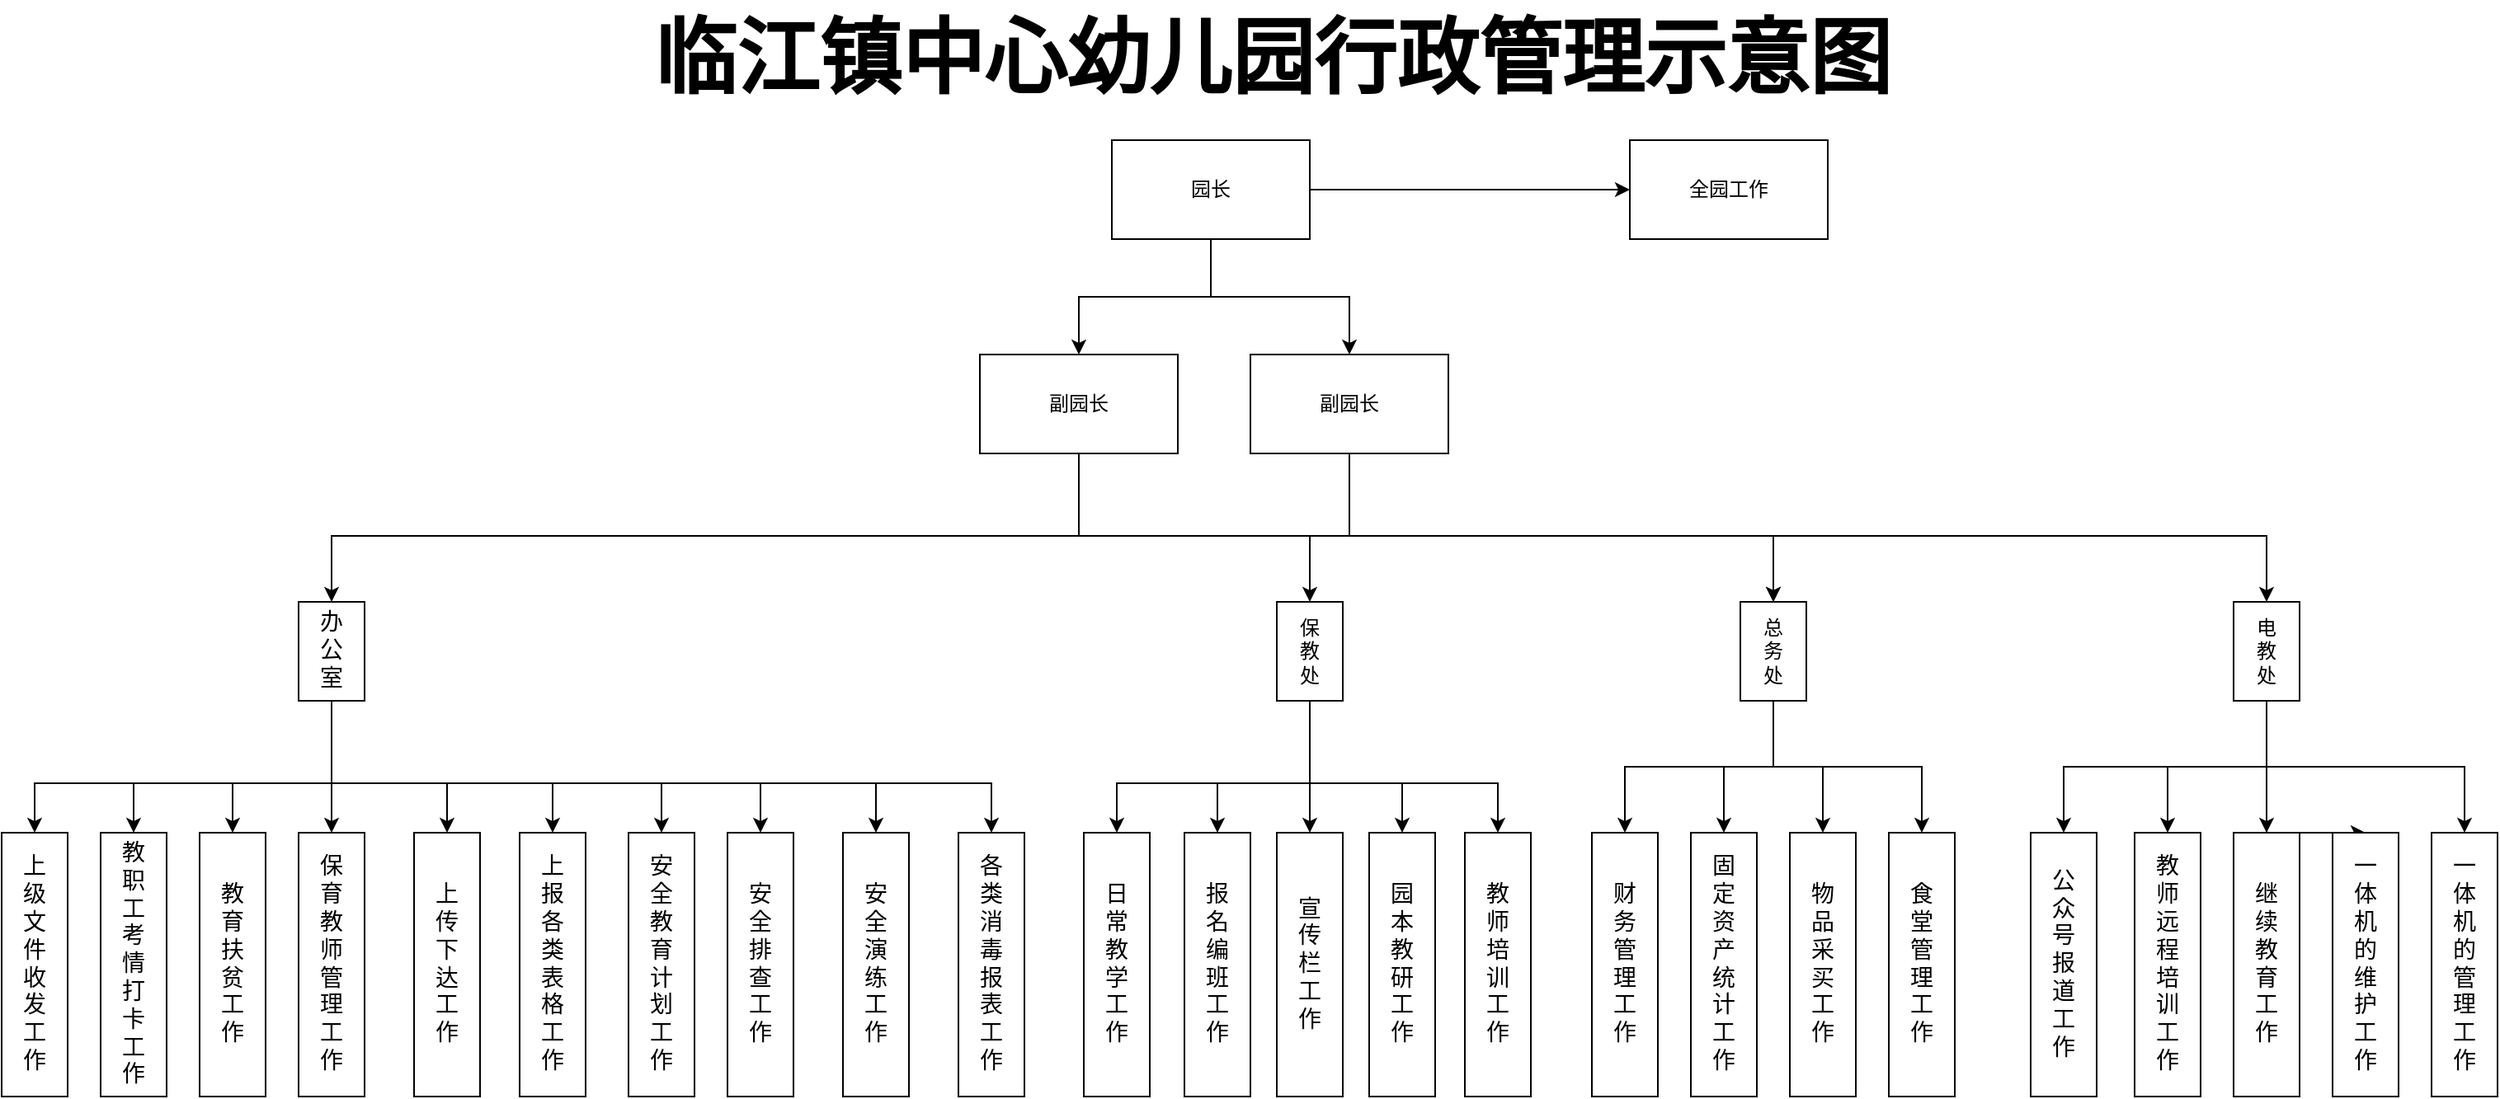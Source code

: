 <mxfile version="14.8.0" type="github">
  <diagram id="EPdFTwsxXow6yKQpClQg" name="Page-1">
    <mxGraphModel dx="1578" dy="735" grid="1" gridSize="10" guides="1" tooltips="1" connect="1" arrows="1" fold="1" page="1" pageScale="1" pageWidth="827" pageHeight="1169" math="0" shadow="0">
      <root>
        <mxCell id="0" />
        <mxCell id="1" parent="0" />
        <mxCell id="B3mxXPaatogXchF34-ks-50" style="edgeStyle=orthogonalEdgeStyle;rounded=0;orthogonalLoop=1;jettySize=auto;html=1;entryX=0.5;entryY=0;entryDx=0;entryDy=0;fontFamily=Verdana;fontSize=14;" parent="1" target="B3mxXPaatogXchF34-ks-20" edge="1">
          <mxGeometry relative="1" as="geometry">
            <mxPoint x="270" y="525" as="sourcePoint" />
            <Array as="points">
              <mxPoint x="270" y="535" />
              <mxPoint x="90" y="535" />
            </Array>
          </mxGeometry>
        </mxCell>
        <mxCell id="B3mxXPaatogXchF34-ks-51" style="edgeStyle=orthogonalEdgeStyle;rounded=0;orthogonalLoop=1;jettySize=auto;html=1;entryX=0.5;entryY=0;entryDx=0;entryDy=0;fontFamily=Verdana;fontSize=14;exitX=0.5;exitY=1;exitDx=0;exitDy=0;" parent="1" source="B3mxXPaatogXchF34-ks-17" target="B3mxXPaatogXchF34-ks-21" edge="1">
          <mxGeometry relative="1" as="geometry">
            <mxPoint x="270" y="525" as="sourcePoint" />
            <Array as="points">
              <mxPoint x="270" y="535" />
              <mxPoint x="150" y="535" />
            </Array>
          </mxGeometry>
        </mxCell>
        <mxCell id="B3mxXPaatogXchF34-ks-52" style="edgeStyle=orthogonalEdgeStyle;rounded=0;orthogonalLoop=1;jettySize=auto;html=1;entryX=0.5;entryY=0;entryDx=0;entryDy=0;fontFamily=Verdana;fontSize=14;exitX=0.5;exitY=1;exitDx=0;exitDy=0;" parent="1" source="B3mxXPaatogXchF34-ks-17" target="B3mxXPaatogXchF34-ks-22" edge="1">
          <mxGeometry relative="1" as="geometry">
            <mxPoint x="270" y="525" as="sourcePoint" />
            <Array as="points">
              <mxPoint x="270" y="535" />
              <mxPoint x="210" y="535" />
            </Array>
          </mxGeometry>
        </mxCell>
        <mxCell id="B3mxXPaatogXchF34-ks-53" style="edgeStyle=orthogonalEdgeStyle;rounded=0;orthogonalLoop=1;jettySize=auto;html=1;entryX=0.5;entryY=0;entryDx=0;entryDy=0;fontFamily=Verdana;fontSize=14;exitX=0.5;exitY=1;exitDx=0;exitDy=0;" parent="1" source="B3mxXPaatogXchF34-ks-17" target="B3mxXPaatogXchF34-ks-23" edge="1">
          <mxGeometry relative="1" as="geometry">
            <mxPoint x="270" y="525" as="sourcePoint" />
          </mxGeometry>
        </mxCell>
        <mxCell id="B3mxXPaatogXchF34-ks-55" style="edgeStyle=orthogonalEdgeStyle;rounded=0;orthogonalLoop=1;jettySize=auto;html=1;entryX=0.5;entryY=0;entryDx=0;entryDy=0;fontFamily=Verdana;fontSize=14;exitX=0.5;exitY=1;exitDx=0;exitDy=0;" parent="1" source="B3mxXPaatogXchF34-ks-17" target="B3mxXPaatogXchF34-ks-34" edge="1">
          <mxGeometry relative="1" as="geometry">
            <mxPoint x="270" y="525" as="sourcePoint" />
            <Array as="points">
              <mxPoint x="270" y="535" />
              <mxPoint x="340" y="535" />
            </Array>
          </mxGeometry>
        </mxCell>
        <mxCell id="aNijLa5Wb7dYRHiopZRa-3" style="edgeStyle=orthogonalEdgeStyle;rounded=0;orthogonalLoop=1;jettySize=auto;html=1;entryX=0.5;entryY=0;entryDx=0;entryDy=0;" edge="1" parent="1" source="B3mxXPaatogXchF34-ks-17" target="B3mxXPaatogXchF34-ks-37">
          <mxGeometry relative="1" as="geometry">
            <Array as="points">
              <mxPoint x="270" y="535" />
              <mxPoint x="470" y="535" />
            </Array>
          </mxGeometry>
        </mxCell>
        <mxCell id="aNijLa5Wb7dYRHiopZRa-4" style="edgeStyle=orthogonalEdgeStyle;rounded=0;orthogonalLoop=1;jettySize=auto;html=1;entryX=0.5;entryY=0;entryDx=0;entryDy=0;" edge="1" parent="1" source="B3mxXPaatogXchF34-ks-17" target="B3mxXPaatogXchF34-ks-39">
          <mxGeometry relative="1" as="geometry">
            <Array as="points">
              <mxPoint x="270" y="535" />
              <mxPoint x="530" y="535" />
            </Array>
          </mxGeometry>
        </mxCell>
        <mxCell id="aNijLa5Wb7dYRHiopZRa-5" style="edgeStyle=orthogonalEdgeStyle;rounded=0;orthogonalLoop=1;jettySize=auto;html=1;entryX=0.5;entryY=0;entryDx=0;entryDy=0;" edge="1" parent="1" source="B3mxXPaatogXchF34-ks-17" target="B3mxXPaatogXchF34-ks-40">
          <mxGeometry relative="1" as="geometry">
            <Array as="points">
              <mxPoint x="270" y="535" />
              <mxPoint x="600" y="535" />
            </Array>
          </mxGeometry>
        </mxCell>
        <mxCell id="aNijLa5Wb7dYRHiopZRa-6" style="edgeStyle=orthogonalEdgeStyle;rounded=0;orthogonalLoop=1;jettySize=auto;html=1;entryX=0.5;entryY=0;entryDx=0;entryDy=0;" edge="1" parent="1" source="B3mxXPaatogXchF34-ks-17" target="B3mxXPaatogXchF34-ks-41">
          <mxGeometry relative="1" as="geometry">
            <Array as="points">
              <mxPoint x="270" y="535" />
              <mxPoint x="670" y="535" />
            </Array>
          </mxGeometry>
        </mxCell>
        <mxCell id="B3mxXPaatogXchF34-ks-17" value="办&lt;br&gt;公&lt;br&gt;室" style="rounded=0;whiteSpace=wrap;html=1;shadow=0;labelBackgroundColor=none;fontFamily=Verdana;fontSize=14;align=center;verticalAlign=middle;" parent="1" vertex="1">
          <mxGeometry x="250" y="425" width="40" height="60" as="geometry" />
        </mxCell>
        <mxCell id="B3mxXPaatogXchF34-ks-3" value="" style="edgeStyle=orthogonalEdgeStyle;rounded=0;orthogonalLoop=1;jettySize=auto;html=1;" parent="1" source="B3mxXPaatogXchF34-ks-1" target="B3mxXPaatogXchF34-ks-2" edge="1">
          <mxGeometry relative="1" as="geometry" />
        </mxCell>
        <mxCell id="B3mxXPaatogXchF34-ks-95" style="edgeStyle=orthogonalEdgeStyle;rounded=0;orthogonalLoop=1;jettySize=auto;html=1;entryX=0.5;entryY=0;entryDx=0;entryDy=0;fontFamily=Verdana;fontSize=14;" parent="1" source="B3mxXPaatogXchF34-ks-1" target="B3mxXPaatogXchF34-ks-88" edge="1">
          <mxGeometry relative="1" as="geometry" />
        </mxCell>
        <mxCell id="B3mxXPaatogXchF34-ks-97" style="edgeStyle=orthogonalEdgeStyle;rounded=0;orthogonalLoop=1;jettySize=auto;html=1;entryX=0.5;entryY=0;entryDx=0;entryDy=0;fontFamily=Verdana;fontSize=14;strokeWidth=1;" parent="1" source="B3mxXPaatogXchF34-ks-1" target="B3mxXPaatogXchF34-ks-96" edge="1">
          <mxGeometry relative="1" as="geometry" />
        </mxCell>
        <mxCell id="B3mxXPaatogXchF34-ks-1" value="园长" style="rounded=0;whiteSpace=wrap;html=1;" parent="1" vertex="1">
          <mxGeometry x="743" y="145" width="120" height="60" as="geometry" />
        </mxCell>
        <mxCell id="B3mxXPaatogXchF34-ks-2" value="全园工作" style="rounded=0;whiteSpace=wrap;html=1;" parent="1" vertex="1">
          <mxGeometry x="1057" y="145" width="120" height="60" as="geometry" />
        </mxCell>
        <mxCell id="B3mxXPaatogXchF34-ks-62" style="edgeStyle=orthogonalEdgeStyle;rounded=0;orthogonalLoop=1;jettySize=auto;html=1;entryX=0.5;entryY=0;entryDx=0;entryDy=0;fontFamily=Verdana;fontSize=14;" parent="1" source="B3mxXPaatogXchF34-ks-8" target="B3mxXPaatogXchF34-ks-28" edge="1">
          <mxGeometry relative="1" as="geometry">
            <Array as="points">
              <mxPoint x="863" y="535" />
              <mxPoint x="746" y="535" />
            </Array>
          </mxGeometry>
        </mxCell>
        <mxCell id="B3mxXPaatogXchF34-ks-63" style="edgeStyle=orthogonalEdgeStyle;rounded=0;orthogonalLoop=1;jettySize=auto;html=1;entryX=0.5;entryY=0;entryDx=0;entryDy=0;fontFamily=Verdana;fontSize=14;" parent="1" source="B3mxXPaatogXchF34-ks-8" target="B3mxXPaatogXchF34-ks-26" edge="1">
          <mxGeometry relative="1" as="geometry">
            <Array as="points">
              <mxPoint x="863" y="535" />
              <mxPoint x="807" y="535" />
            </Array>
          </mxGeometry>
        </mxCell>
        <mxCell id="B3mxXPaatogXchF34-ks-64" style="edgeStyle=orthogonalEdgeStyle;rounded=0;orthogonalLoop=1;jettySize=auto;html=1;entryX=0.5;entryY=0;entryDx=0;entryDy=0;fontFamily=Verdana;fontSize=14;" parent="1" source="B3mxXPaatogXchF34-ks-8" target="B3mxXPaatogXchF34-ks-29" edge="1">
          <mxGeometry relative="1" as="geometry" />
        </mxCell>
        <mxCell id="B3mxXPaatogXchF34-ks-65" style="edgeStyle=orthogonalEdgeStyle;rounded=0;orthogonalLoop=1;jettySize=auto;html=1;entryX=0.5;entryY=0;entryDx=0;entryDy=0;fontFamily=Verdana;fontSize=14;" parent="1" source="B3mxXPaatogXchF34-ks-8" target="B3mxXPaatogXchF34-ks-36" edge="1">
          <mxGeometry relative="1" as="geometry">
            <Array as="points">
              <mxPoint x="863" y="535" />
              <mxPoint x="919" y="535" />
            </Array>
          </mxGeometry>
        </mxCell>
        <mxCell id="B3mxXPaatogXchF34-ks-66" style="edgeStyle=orthogonalEdgeStyle;rounded=0;orthogonalLoop=1;jettySize=auto;html=1;entryX=0.5;entryY=0;entryDx=0;entryDy=0;fontFamily=Verdana;fontSize=14;" parent="1" source="B3mxXPaatogXchF34-ks-8" target="B3mxXPaatogXchF34-ks-27" edge="1">
          <mxGeometry relative="1" as="geometry">
            <Array as="points">
              <mxPoint x="863" y="535" />
              <mxPoint x="977" y="535" />
            </Array>
          </mxGeometry>
        </mxCell>
        <mxCell id="B3mxXPaatogXchF34-ks-8" value="保&lt;br&gt;教&lt;br&gt;处" style="rounded=0;whiteSpace=wrap;html=1;" parent="1" vertex="1">
          <mxGeometry x="843" y="425" width="40" height="60" as="geometry" />
        </mxCell>
        <mxCell id="B3mxXPaatogXchF34-ks-71" style="edgeStyle=orthogonalEdgeStyle;rounded=0;orthogonalLoop=1;jettySize=auto;html=1;entryX=0.5;entryY=0;entryDx=0;entryDy=0;fontFamily=Verdana;fontSize=14;" parent="1" source="B3mxXPaatogXchF34-ks-18" target="B3mxXPaatogXchF34-ks-48" edge="1">
          <mxGeometry relative="1" as="geometry">
            <Array as="points">
              <mxPoint x="1144" y="525" />
              <mxPoint x="1054" y="525" />
            </Array>
          </mxGeometry>
        </mxCell>
        <mxCell id="B3mxXPaatogXchF34-ks-72" style="edgeStyle=orthogonalEdgeStyle;rounded=0;orthogonalLoop=1;jettySize=auto;html=1;entryX=0.5;entryY=0;entryDx=0;entryDy=0;fontFamily=Verdana;fontSize=14;" parent="1" source="B3mxXPaatogXchF34-ks-18" target="B3mxXPaatogXchF34-ks-47" edge="1">
          <mxGeometry relative="1" as="geometry" />
        </mxCell>
        <mxCell id="B3mxXPaatogXchF34-ks-73" style="edgeStyle=orthogonalEdgeStyle;rounded=0;orthogonalLoop=1;jettySize=auto;html=1;entryX=0.5;entryY=0;entryDx=0;entryDy=0;fontFamily=Verdana;fontSize=14;" parent="1" source="B3mxXPaatogXchF34-ks-18" target="B3mxXPaatogXchF34-ks-46" edge="1">
          <mxGeometry relative="1" as="geometry" />
        </mxCell>
        <mxCell id="B3mxXPaatogXchF34-ks-74" style="edgeStyle=orthogonalEdgeStyle;rounded=0;orthogonalLoop=1;jettySize=auto;html=1;entryX=0.5;entryY=0;entryDx=0;entryDy=0;fontFamily=Verdana;fontSize=14;" parent="1" source="B3mxXPaatogXchF34-ks-18" target="B3mxXPaatogXchF34-ks-45" edge="1">
          <mxGeometry relative="1" as="geometry">
            <Array as="points">
              <mxPoint x="1144" y="525" />
              <mxPoint x="1234" y="525" />
            </Array>
          </mxGeometry>
        </mxCell>
        <mxCell id="B3mxXPaatogXchF34-ks-18" value="总&lt;br&gt;务&lt;br&gt;处" style="rounded=0;whiteSpace=wrap;html=1;" parent="1" vertex="1">
          <mxGeometry x="1124" y="425" width="40" height="60" as="geometry" />
        </mxCell>
        <mxCell id="B3mxXPaatogXchF34-ks-75" style="edgeStyle=orthogonalEdgeStyle;rounded=0;orthogonalLoop=1;jettySize=auto;html=1;entryX=0.5;entryY=0;entryDx=0;entryDy=0;fontFamily=Verdana;fontSize=14;" parent="1" source="B3mxXPaatogXchF34-ks-19" target="B3mxXPaatogXchF34-ks-44" edge="1">
          <mxGeometry relative="1" as="geometry">
            <Array as="points">
              <mxPoint x="1443" y="525" />
              <mxPoint x="1383" y="525" />
            </Array>
          </mxGeometry>
        </mxCell>
        <mxCell id="B3mxXPaatogXchF34-ks-76" style="edgeStyle=orthogonalEdgeStyle;rounded=0;orthogonalLoop=1;jettySize=auto;html=1;entryX=0.5;entryY=0;entryDx=0;entryDy=0;fontFamily=Verdana;fontSize=14;" parent="1" source="B3mxXPaatogXchF34-ks-19" target="B3mxXPaatogXchF34-ks-43" edge="1">
          <mxGeometry relative="1" as="geometry" />
        </mxCell>
        <mxCell id="B3mxXPaatogXchF34-ks-77" style="edgeStyle=orthogonalEdgeStyle;rounded=0;orthogonalLoop=1;jettySize=auto;html=1;entryX=0.5;entryY=0;entryDx=0;entryDy=0;fontFamily=Verdana;fontSize=14;" parent="1" source="B3mxXPaatogXchF34-ks-19" target="B3mxXPaatogXchF34-ks-42" edge="1">
          <mxGeometry relative="1" as="geometry">
            <Array as="points">
              <mxPoint x="1443" y="565" />
            </Array>
          </mxGeometry>
        </mxCell>
        <mxCell id="B3mxXPaatogXchF34-ks-78" style="edgeStyle=orthogonalEdgeStyle;rounded=0;orthogonalLoop=1;jettySize=auto;html=1;entryX=0.5;entryY=0;entryDx=0;entryDy=0;fontFamily=Verdana;fontSize=14;" parent="1" source="B3mxXPaatogXchF34-ks-19" target="B3mxXPaatogXchF34-ks-38" edge="1">
          <mxGeometry relative="1" as="geometry">
            <Array as="points">
              <mxPoint x="1443" y="525" />
              <mxPoint x="1563" y="525" />
            </Array>
          </mxGeometry>
        </mxCell>
        <mxCell id="aNijLa5Wb7dYRHiopZRa-23" style="edgeStyle=orthogonalEdgeStyle;rounded=0;orthogonalLoop=1;jettySize=auto;html=1;fontSize=50;" edge="1" parent="1" source="B3mxXPaatogXchF34-ks-19" target="B3mxXPaatogXchF34-ks-24">
          <mxGeometry relative="1" as="geometry">
            <Array as="points">
              <mxPoint x="1443" y="525" />
              <mxPoint x="1320" y="525" />
            </Array>
          </mxGeometry>
        </mxCell>
        <mxCell id="B3mxXPaatogXchF34-ks-19" value="电&lt;br&gt;教&lt;br&gt;处" style="rounded=0;whiteSpace=wrap;html=1;" parent="1" vertex="1">
          <mxGeometry x="1423" y="425" width="40" height="60" as="geometry" />
        </mxCell>
        <mxCell id="B3mxXPaatogXchF34-ks-20" value="上&lt;br&gt;级&lt;br&gt;文&lt;br&gt;件&lt;br&gt;收&lt;br&gt;发&lt;br&gt;工&lt;br&gt;作" style="rounded=0;whiteSpace=wrap;html=1;shadow=0;labelBackgroundColor=none;fontFamily=Verdana;fontSize=14;align=center;verticalAlign=middle;" parent="1" vertex="1">
          <mxGeometry x="70" y="565" width="40" height="160" as="geometry" />
        </mxCell>
        <mxCell id="B3mxXPaatogXchF34-ks-21" value="教&lt;br&gt;职&lt;br&gt;工&lt;br&gt;考&lt;br&gt;情&lt;br&gt;打&lt;br&gt;卡&lt;br&gt;工&lt;br&gt;作" style="rounded=0;whiteSpace=wrap;html=1;shadow=0;labelBackgroundColor=none;fontFamily=Verdana;fontSize=14;align=center;verticalAlign=middle;" parent="1" vertex="1">
          <mxGeometry x="130" y="565" width="40" height="160" as="geometry" />
        </mxCell>
        <mxCell id="B3mxXPaatogXchF34-ks-22" value="教&lt;br&gt;育&lt;br&gt;扶&lt;br&gt;贫&lt;br&gt;工&lt;br&gt;作" style="rounded=0;whiteSpace=wrap;html=1;shadow=0;labelBackgroundColor=none;fontFamily=Verdana;fontSize=14;align=center;verticalAlign=middle;" parent="1" vertex="1">
          <mxGeometry x="190" y="565" width="40" height="160" as="geometry" />
        </mxCell>
        <mxCell id="B3mxXPaatogXchF34-ks-23" value="保&lt;br&gt;育&lt;br&gt;教&lt;br&gt;师&lt;br&gt;管&lt;br&gt;理&lt;br&gt;工&lt;br&gt;作" style="rounded=0;whiteSpace=wrap;html=1;shadow=0;labelBackgroundColor=none;fontFamily=Verdana;fontSize=14;align=center;verticalAlign=middle;" parent="1" vertex="1">
          <mxGeometry x="250" y="565" width="40" height="160" as="geometry" />
        </mxCell>
        <mxCell id="B3mxXPaatogXchF34-ks-24" value="公&lt;br&gt;众&lt;br&gt;号&lt;br&gt;报&lt;br&gt;道&lt;br&gt;工&lt;br&gt;作" style="rounded=0;whiteSpace=wrap;html=1;shadow=0;labelBackgroundColor=none;fontFamily=Verdana;fontSize=14;align=center;verticalAlign=middle;" parent="1" vertex="1">
          <mxGeometry x="1300" y="565" width="40" height="160" as="geometry" />
        </mxCell>
        <mxCell id="B3mxXPaatogXchF34-ks-25" value="上&lt;br&gt;报&lt;br&gt;各&lt;br&gt;类&lt;br&gt;表&lt;br&gt;格&lt;br&gt;工&lt;br&gt;作" style="rounded=0;whiteSpace=wrap;html=1;shadow=0;labelBackgroundColor=none;fontFamily=Verdana;fontSize=14;align=center;verticalAlign=middle;" parent="1" vertex="1">
          <mxGeometry x="384" y="565" width="40" height="160" as="geometry" />
        </mxCell>
        <mxCell id="B3mxXPaatogXchF34-ks-26" value="报&lt;br&gt;名&lt;br&gt;编&lt;br&gt;班&lt;br&gt;工&lt;br&gt;作" style="rounded=0;whiteSpace=wrap;html=1;shadow=0;labelBackgroundColor=none;fontFamily=Verdana;fontSize=14;align=center;verticalAlign=middle;" parent="1" vertex="1">
          <mxGeometry x="787" y="565" width="40" height="160" as="geometry" />
        </mxCell>
        <mxCell id="B3mxXPaatogXchF34-ks-27" value="教&lt;br&gt;师&lt;br&gt;培&lt;br&gt;训&lt;br&gt;工&lt;br&gt;&lt;span style=&quot;color: rgba(0 , 0 , 0 , 0) ; font-family: monospace ; font-size: 0px&quot;&gt;%3CmxGraphModel%3E%3Croot%3E%3CmxCell%20id%3D%220%22%2F%3E%3CmxCell%20id%3D%221%22%20parent%3D%220%22%2F%3E%3CmxCell%20id%3D%222%22%20value%3D%22%E6%95%99%26lt%3Bbr%26gt%3B%E8%81%8C%26lt%3Bbr%26gt%3B%E5%B7%A5%26lt%3Bbr%26gt%3B%E8%80%83%26lt%3Bbr%26gt%3B%E6%83%85%26lt%3Bbr%26gt%3B%E6%89%93%26lt%3Bbr%26gt%3B%E5%8D%A1%26lt%3Bbr%26gt%3B%E5%B7%A5%26lt%3Bbr%26gt%3B%E4%BD%9C%22%20style%3D%22rounded%3D0%3BwhiteSpace%3Dwrap%3Bhtml%3D1%3Bshadow%3D0%3BlabelBackgroundColor%3Dnone%3BfontFamily%3DVerdana%3BfontSize%3D14%3Balign%3Dcenter%3BverticalAlign%3Dmiddle%3B%22%20vertex%3D%221%22%20parent%3D%221%22%3E%3CmxGeometry%20x%3D%22520%22%20y%3D%22420%22%20width%3D%2240%22%20height%3D%22160%22%20as%3D%22geometry%22%2F%3E%3C%2FmxCell%3E%3C%2Froot%3E%3C%2FmxGraphModel%3E&lt;/span&gt;作" style="rounded=0;whiteSpace=wrap;html=1;shadow=0;labelBackgroundColor=none;fontFamily=Verdana;fontSize=14;align=center;verticalAlign=middle;" parent="1" vertex="1">
          <mxGeometry x="957" y="565" width="40" height="160" as="geometry" />
        </mxCell>
        <mxCell id="B3mxXPaatogXchF34-ks-28" value="日&lt;br&gt;常&lt;br&gt;教&lt;br&gt;学&lt;br&gt;工&lt;br&gt;作" style="rounded=0;whiteSpace=wrap;html=1;shadow=0;labelBackgroundColor=none;fontFamily=Verdana;fontSize=14;align=center;verticalAlign=middle;" parent="1" vertex="1">
          <mxGeometry x="726" y="565" width="40" height="160" as="geometry" />
        </mxCell>
        <mxCell id="B3mxXPaatogXchF34-ks-29" value="宣&lt;br&gt;传&lt;br&gt;栏&lt;br&gt;工&lt;br&gt;作" style="rounded=0;whiteSpace=wrap;html=1;shadow=0;labelBackgroundColor=none;fontFamily=Verdana;fontSize=14;align=center;verticalAlign=middle;" parent="1" vertex="1">
          <mxGeometry x="843" y="565" width="40" height="160" as="geometry" />
        </mxCell>
        <mxCell id="B3mxXPaatogXchF34-ks-34" value="上&lt;br&gt;传&lt;br&gt;下&lt;br&gt;达&lt;br&gt;工&lt;br&gt;作" style="rounded=0;whiteSpace=wrap;html=1;shadow=0;labelBackgroundColor=none;fontFamily=Verdana;fontSize=14;align=center;verticalAlign=middle;" parent="1" vertex="1">
          <mxGeometry x="320" y="565" width="40" height="160" as="geometry" />
        </mxCell>
        <mxCell id="B3mxXPaatogXchF34-ks-36" value="园&lt;br&gt;本&lt;br&gt;教&lt;br&gt;研&lt;br&gt;工&lt;br&gt;作" style="rounded=0;whiteSpace=wrap;html=1;shadow=0;labelBackgroundColor=none;fontFamily=Verdana;fontSize=14;align=center;verticalAlign=middle;" parent="1" vertex="1">
          <mxGeometry x="899" y="565" width="40" height="160" as="geometry" />
        </mxCell>
        <mxCell id="B3mxXPaatogXchF34-ks-37" value="安&lt;br&gt;全&lt;br&gt;教&lt;br&gt;育&lt;br&gt;计&lt;br&gt;划&lt;br&gt;工&lt;br&gt;作" style="rounded=0;whiteSpace=wrap;html=1;shadow=0;labelBackgroundColor=none;fontFamily=Verdana;fontSize=14;align=center;verticalAlign=middle;" parent="1" vertex="1">
          <mxGeometry x="450" y="565" width="40" height="160" as="geometry" />
        </mxCell>
        <mxCell id="B3mxXPaatogXchF34-ks-38" value="一&lt;br&gt;体&lt;br&gt;机&lt;br&gt;的&lt;br&gt;管&lt;br&gt;理&lt;br&gt;工&lt;br&gt;作" style="rounded=0;whiteSpace=wrap;html=1;shadow=0;labelBackgroundColor=none;fontFamily=Verdana;fontSize=14;align=center;verticalAlign=middle;" parent="1" vertex="1">
          <mxGeometry x="1543" y="565" width="40" height="160" as="geometry" />
        </mxCell>
        <mxCell id="B3mxXPaatogXchF34-ks-39" value="安&lt;br&gt;全&lt;br&gt;排&lt;br&gt;查&lt;br&gt;工&lt;br&gt;作" style="rounded=0;whiteSpace=wrap;html=1;shadow=0;labelBackgroundColor=none;fontFamily=Verdana;fontSize=14;align=center;verticalAlign=middle;" parent="1" vertex="1">
          <mxGeometry x="510" y="565" width="40" height="160" as="geometry" />
        </mxCell>
        <mxCell id="B3mxXPaatogXchF34-ks-40" value="安&lt;br&gt;全&lt;br&gt;演&lt;br&gt;练&lt;br&gt;工&lt;br&gt;作" style="rounded=0;whiteSpace=wrap;html=1;shadow=0;labelBackgroundColor=none;fontFamily=Verdana;fontSize=14;align=center;verticalAlign=middle;" parent="1" vertex="1">
          <mxGeometry x="580" y="565" width="40" height="160" as="geometry" />
        </mxCell>
        <mxCell id="B3mxXPaatogXchF34-ks-41" value="各&lt;br&gt;类&lt;br&gt;消&lt;br&gt;毒&lt;br&gt;报&lt;br&gt;表&lt;br&gt;工&lt;br&gt;作" style="rounded=0;whiteSpace=wrap;html=1;shadow=0;labelBackgroundColor=none;fontFamily=Verdana;fontSize=14;align=center;verticalAlign=middle;" parent="1" vertex="1">
          <mxGeometry x="650" y="565" width="40" height="160" as="geometry" />
        </mxCell>
        <mxCell id="B3mxXPaatogXchF34-ks-42" value="一&lt;br&gt;体&lt;br&gt;机&lt;br&gt;的&lt;br&gt;维&lt;br&gt;护&lt;br&gt;工&lt;br&gt;作" style="rounded=0;whiteSpace=wrap;html=1;shadow=0;labelBackgroundColor=none;fontFamily=Verdana;fontSize=14;align=center;verticalAlign=middle;" parent="1" vertex="1">
          <mxGeometry x="1483" y="565" width="40" height="160" as="geometry" />
        </mxCell>
        <mxCell id="B3mxXPaatogXchF34-ks-43" value="继&lt;br&gt;续&lt;br&gt;教&lt;br&gt;育&lt;br&gt;工&lt;br&gt;作" style="rounded=0;whiteSpace=wrap;html=1;shadow=0;labelBackgroundColor=none;fontFamily=Verdana;fontSize=14;align=center;verticalAlign=middle;" parent="1" vertex="1">
          <mxGeometry x="1423" y="565" width="40" height="160" as="geometry" />
        </mxCell>
        <mxCell id="B3mxXPaatogXchF34-ks-44" value="教&lt;br&gt;师&lt;br&gt;远&lt;br&gt;程&lt;br&gt;培&lt;br&gt;训&lt;br&gt;工&lt;br&gt;作" style="rounded=0;whiteSpace=wrap;html=1;shadow=0;labelBackgroundColor=none;fontFamily=Verdana;fontSize=14;align=center;verticalAlign=middle;" parent="1" vertex="1">
          <mxGeometry x="1363" y="565" width="40" height="160" as="geometry" />
        </mxCell>
        <mxCell id="B3mxXPaatogXchF34-ks-45" value="食&lt;br&gt;堂&lt;br&gt;管&lt;br&gt;理&lt;br&gt;工&lt;br&gt;作" style="rounded=0;whiteSpace=wrap;html=1;shadow=0;labelBackgroundColor=none;fontFamily=Verdana;fontSize=14;align=center;verticalAlign=middle;" parent="1" vertex="1">
          <mxGeometry x="1214" y="565" width="40" height="160" as="geometry" />
        </mxCell>
        <mxCell id="B3mxXPaatogXchF34-ks-46" value="物&lt;br&gt;品&lt;br&gt;采&lt;br&gt;买&lt;br&gt;工&lt;br&gt;作" style="rounded=0;whiteSpace=wrap;html=1;shadow=0;labelBackgroundColor=none;fontFamily=Verdana;fontSize=14;align=center;verticalAlign=middle;" parent="1" vertex="1">
          <mxGeometry x="1154" y="565" width="40" height="160" as="geometry" />
        </mxCell>
        <mxCell id="B3mxXPaatogXchF34-ks-47" value="固&lt;br&gt;定&lt;br&gt;资&lt;br&gt;产&lt;br&gt;统&lt;br&gt;计&lt;br&gt;工&lt;br&gt;作" style="rounded=0;whiteSpace=wrap;html=1;shadow=0;labelBackgroundColor=none;fontFamily=Verdana;fontSize=14;align=center;verticalAlign=middle;" parent="1" vertex="1">
          <mxGeometry x="1094" y="565" width="40" height="160" as="geometry" />
        </mxCell>
        <mxCell id="B3mxXPaatogXchF34-ks-48" value="财&lt;br&gt;务&lt;br&gt;管&lt;br&gt;理&lt;br&gt;工&lt;br&gt;作" style="rounded=0;whiteSpace=wrap;html=1;shadow=0;labelBackgroundColor=none;fontFamily=Verdana;fontSize=14;align=center;verticalAlign=middle;" parent="1" vertex="1">
          <mxGeometry x="1034" y="565" width="40" height="160" as="geometry" />
        </mxCell>
        <mxCell id="B3mxXPaatogXchF34-ks-60" style="edgeStyle=orthogonalEdgeStyle;rounded=0;orthogonalLoop=1;jettySize=auto;html=1;entryX=0.5;entryY=0;entryDx=0;entryDy=0;fontFamily=Verdana;fontSize=14;" parent="1" target="B3mxXPaatogXchF34-ks-25" edge="1">
          <mxGeometry relative="1" as="geometry">
            <mxPoint x="270" y="535" as="sourcePoint" />
            <mxPoint x="470" y="565" as="targetPoint" />
            <Array as="points">
              <mxPoint x="404" y="535" />
            </Array>
          </mxGeometry>
        </mxCell>
        <mxCell id="B3mxXPaatogXchF34-ks-90" style="edgeStyle=orthogonalEdgeStyle;rounded=0;orthogonalLoop=1;jettySize=auto;html=1;entryX=0.5;entryY=0;entryDx=0;entryDy=0;fontFamily=Verdana;fontSize=14;strokeWidth=1;" parent="1" source="B3mxXPaatogXchF34-ks-88" target="B3mxXPaatogXchF34-ks-17" edge="1">
          <mxGeometry relative="1" as="geometry">
            <Array as="points">
              <mxPoint x="723" y="385" />
              <mxPoint x="270" y="385" />
            </Array>
          </mxGeometry>
        </mxCell>
        <mxCell id="B3mxXPaatogXchF34-ks-91" style="edgeStyle=orthogonalEdgeStyle;rounded=0;orthogonalLoop=1;jettySize=auto;html=1;fontFamily=Verdana;fontSize=14;entryX=0.5;entryY=0;entryDx=0;entryDy=0;" parent="1" source="B3mxXPaatogXchF34-ks-88" target="B3mxXPaatogXchF34-ks-8" edge="1">
          <mxGeometry relative="1" as="geometry">
            <mxPoint x="964" y="425" as="targetPoint" />
            <Array as="points">
              <mxPoint x="723" y="385" />
              <mxPoint x="863" y="385" />
            </Array>
          </mxGeometry>
        </mxCell>
        <mxCell id="B3mxXPaatogXchF34-ks-93" style="edgeStyle=orthogonalEdgeStyle;rounded=0;orthogonalLoop=1;jettySize=auto;html=1;entryX=0.5;entryY=0;entryDx=0;entryDy=0;fontFamily=Verdana;fontSize=14;" parent="1" source="B3mxXPaatogXchF34-ks-88" target="B3mxXPaatogXchF34-ks-18" edge="1">
          <mxGeometry relative="1" as="geometry">
            <Array as="points">
              <mxPoint x="723" y="385" />
              <mxPoint x="1144" y="385" />
            </Array>
            <mxPoint x="1267" y="425" as="targetPoint" />
          </mxGeometry>
        </mxCell>
        <mxCell id="B3mxXPaatogXchF34-ks-94" style="edgeStyle=orthogonalEdgeStyle;rounded=0;orthogonalLoop=1;jettySize=auto;html=1;fontFamily=Verdana;fontSize=14;" parent="1" source="B3mxXPaatogXchF34-ks-88" target="B3mxXPaatogXchF34-ks-19" edge="1">
          <mxGeometry relative="1" as="geometry">
            <Array as="points">
              <mxPoint x="723" y="385" />
              <mxPoint x="1443" y="385" />
            </Array>
          </mxGeometry>
        </mxCell>
        <mxCell id="B3mxXPaatogXchF34-ks-88" value="副园长" style="rounded=0;whiteSpace=wrap;html=1;" parent="1" vertex="1">
          <mxGeometry x="663" y="275" width="120" height="60" as="geometry" />
        </mxCell>
        <mxCell id="aNijLa5Wb7dYRHiopZRa-2" style="edgeStyle=orthogonalEdgeStyle;rounded=0;orthogonalLoop=1;jettySize=auto;html=1;entryX=0.5;entryY=0;entryDx=0;entryDy=0;" edge="1" parent="1" source="B3mxXPaatogXchF34-ks-96" target="B3mxXPaatogXchF34-ks-18">
          <mxGeometry relative="1" as="geometry">
            <mxPoint x="1267" y="425" as="targetPoint" />
            <Array as="points">
              <mxPoint x="887" y="385" />
              <mxPoint x="1144" y="385" />
            </Array>
          </mxGeometry>
        </mxCell>
        <mxCell id="B3mxXPaatogXchF34-ks-96" value="副园长" style="rounded=0;whiteSpace=wrap;html=1;" parent="1" vertex="1">
          <mxGeometry x="827" y="275" width="120" height="60" as="geometry" />
        </mxCell>
        <mxCell id="aNijLa5Wb7dYRHiopZRa-7" value="临江镇中心幼儿园行政管理示意图" style="text;html=1;align=center;verticalAlign=middle;resizable=0;points=[];autosize=1;strokeColor=none;fontSize=50;fontStyle=1" vertex="1" parent="1">
          <mxGeometry x="455" y="60" width="770" height="70" as="geometry" />
        </mxCell>
      </root>
    </mxGraphModel>
  </diagram>
</mxfile>
